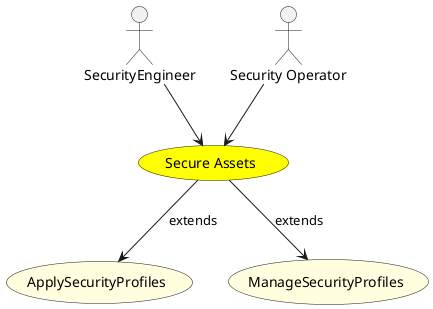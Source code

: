 @startuml


usecase "Secure Assets" as SecureAssets #yellow

Actor "SecurityEngineer" as SecurityEngineer

SecurityEngineer --> SecureAssets

Actor "Security Operator" as SecurityOperator

SecurityOperator --> SecureAssets







usecase "ApplySecurityProfiles" as ApplySecurityProfiles #lightyellow

SecureAssets --> ApplySecurityProfiles : extends

usecase "ManageSecurityProfiles" as ManageSecurityProfiles #lightyellow

SecureAssets --> ManageSecurityProfiles : extends





@enduml

